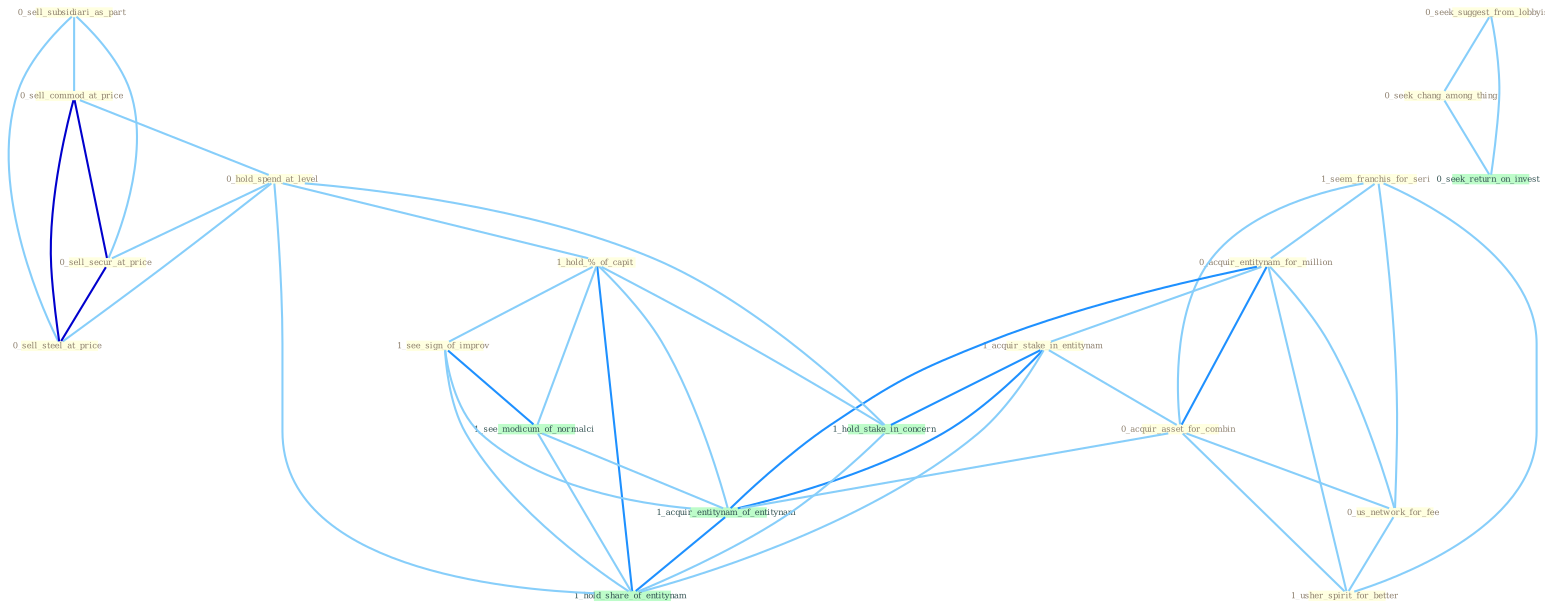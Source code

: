Graph G{ 
    node
    [shape=polygon,style=filled,width=.5,height=.06,color="#BDFCC9",fixedsize=true,fontsize=4,
    fontcolor="#2f4f4f"];
    {node
    [color="#ffffe0", fontcolor="#8b7d6b"] "0_sell_subsidiari_as_part " "1_seem_franchis_for_seri " "0_acquir_entitynam_for_million " "1_acquir_stake_in_entitynam " "0_seek_suggest_from_lobbyist " "0_sell_commod_at_price " "0_hold_spend_at_level " "0_acquir_asset_for_combin " "0_seek_chang_among_thing " "0_us_network_for_fee " "1_usher_spirit_for_better " "0_sell_secur_at_price " "0_sell_steel_at_price " "1_hold_%_of_capit " "1_see_sign_of_improv "}
{node [color="#fff0f5", fontcolor="#b22222"]}
edge [color="#B0E2FF"];

	"0_sell_subsidiari_as_part " -- "0_sell_commod_at_price " [w="1", color="#87cefa" ];
	"0_sell_subsidiari_as_part " -- "0_sell_secur_at_price " [w="1", color="#87cefa" ];
	"0_sell_subsidiari_as_part " -- "0_sell_steel_at_price " [w="1", color="#87cefa" ];
	"1_seem_franchis_for_seri " -- "0_acquir_entitynam_for_million " [w="1", color="#87cefa" ];
	"1_seem_franchis_for_seri " -- "0_acquir_asset_for_combin " [w="1", color="#87cefa" ];
	"1_seem_franchis_for_seri " -- "0_us_network_for_fee " [w="1", color="#87cefa" ];
	"1_seem_franchis_for_seri " -- "1_usher_spirit_for_better " [w="1", color="#87cefa" ];
	"0_acquir_entitynam_for_million " -- "1_acquir_stake_in_entitynam " [w="1", color="#87cefa" ];
	"0_acquir_entitynam_for_million " -- "0_acquir_asset_for_combin " [w="2", color="#1e90ff" , len=0.8];
	"0_acquir_entitynam_for_million " -- "0_us_network_for_fee " [w="1", color="#87cefa" ];
	"0_acquir_entitynam_for_million " -- "1_usher_spirit_for_better " [w="1", color="#87cefa" ];
	"0_acquir_entitynam_for_million " -- "1_acquir_entitynam_of_entitynam " [w="2", color="#1e90ff" , len=0.8];
	"1_acquir_stake_in_entitynam " -- "0_acquir_asset_for_combin " [w="1", color="#87cefa" ];
	"1_acquir_stake_in_entitynam " -- "1_hold_stake_in_concern " [w="2", color="#1e90ff" , len=0.8];
	"1_acquir_stake_in_entitynam " -- "1_acquir_entitynam_of_entitynam " [w="2", color="#1e90ff" , len=0.8];
	"1_acquir_stake_in_entitynam " -- "1_hold_share_of_entitynam " [w="1", color="#87cefa" ];
	"0_seek_suggest_from_lobbyist " -- "0_seek_chang_among_thing " [w="1", color="#87cefa" ];
	"0_seek_suggest_from_lobbyist " -- "0_seek_return_on_invest " [w="1", color="#87cefa" ];
	"0_sell_commod_at_price " -- "0_hold_spend_at_level " [w="1", color="#87cefa" ];
	"0_sell_commod_at_price " -- "0_sell_secur_at_price " [w="3", color="#0000cd" , len=0.6];
	"0_sell_commod_at_price " -- "0_sell_steel_at_price " [w="3", color="#0000cd" , len=0.6];
	"0_hold_spend_at_level " -- "0_sell_secur_at_price " [w="1", color="#87cefa" ];
	"0_hold_spend_at_level " -- "0_sell_steel_at_price " [w="1", color="#87cefa" ];
	"0_hold_spend_at_level " -- "1_hold_%_of_capit " [w="1", color="#87cefa" ];
	"0_hold_spend_at_level " -- "1_hold_stake_in_concern " [w="1", color="#87cefa" ];
	"0_hold_spend_at_level " -- "1_hold_share_of_entitynam " [w="1", color="#87cefa" ];
	"0_acquir_asset_for_combin " -- "0_us_network_for_fee " [w="1", color="#87cefa" ];
	"0_acquir_asset_for_combin " -- "1_usher_spirit_for_better " [w="1", color="#87cefa" ];
	"0_acquir_asset_for_combin " -- "1_acquir_entitynam_of_entitynam " [w="1", color="#87cefa" ];
	"0_seek_chang_among_thing " -- "0_seek_return_on_invest " [w="1", color="#87cefa" ];
	"0_us_network_for_fee " -- "1_usher_spirit_for_better " [w="1", color="#87cefa" ];
	"0_sell_secur_at_price " -- "0_sell_steel_at_price " [w="3", color="#0000cd" , len=0.6];
	"1_hold_%_of_capit " -- "1_see_sign_of_improv " [w="1", color="#87cefa" ];
	"1_hold_%_of_capit " -- "1_hold_stake_in_concern " [w="1", color="#87cefa" ];
	"1_hold_%_of_capit " -- "1_see_modicum_of_normalci " [w="1", color="#87cefa" ];
	"1_hold_%_of_capit " -- "1_acquir_entitynam_of_entitynam " [w="1", color="#87cefa" ];
	"1_hold_%_of_capit " -- "1_hold_share_of_entitynam " [w="2", color="#1e90ff" , len=0.8];
	"1_see_sign_of_improv " -- "1_see_modicum_of_normalci " [w="2", color="#1e90ff" , len=0.8];
	"1_see_sign_of_improv " -- "1_acquir_entitynam_of_entitynam " [w="1", color="#87cefa" ];
	"1_see_sign_of_improv " -- "1_hold_share_of_entitynam " [w="1", color="#87cefa" ];
	"1_hold_stake_in_concern " -- "1_hold_share_of_entitynam " [w="1", color="#87cefa" ];
	"1_see_modicum_of_normalci " -- "1_acquir_entitynam_of_entitynam " [w="1", color="#87cefa" ];
	"1_see_modicum_of_normalci " -- "1_hold_share_of_entitynam " [w="1", color="#87cefa" ];
	"1_acquir_entitynam_of_entitynam " -- "1_hold_share_of_entitynam " [w="2", color="#1e90ff" , len=0.8];
}